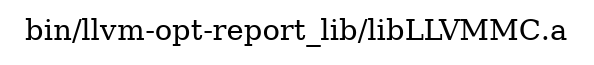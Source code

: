 digraph "bin/llvm-opt-report_lib/libLLVMMC.a" {
	label="bin/llvm-opt-report_lib/libLLVMMC.a";
	rankdir=LR;

}
